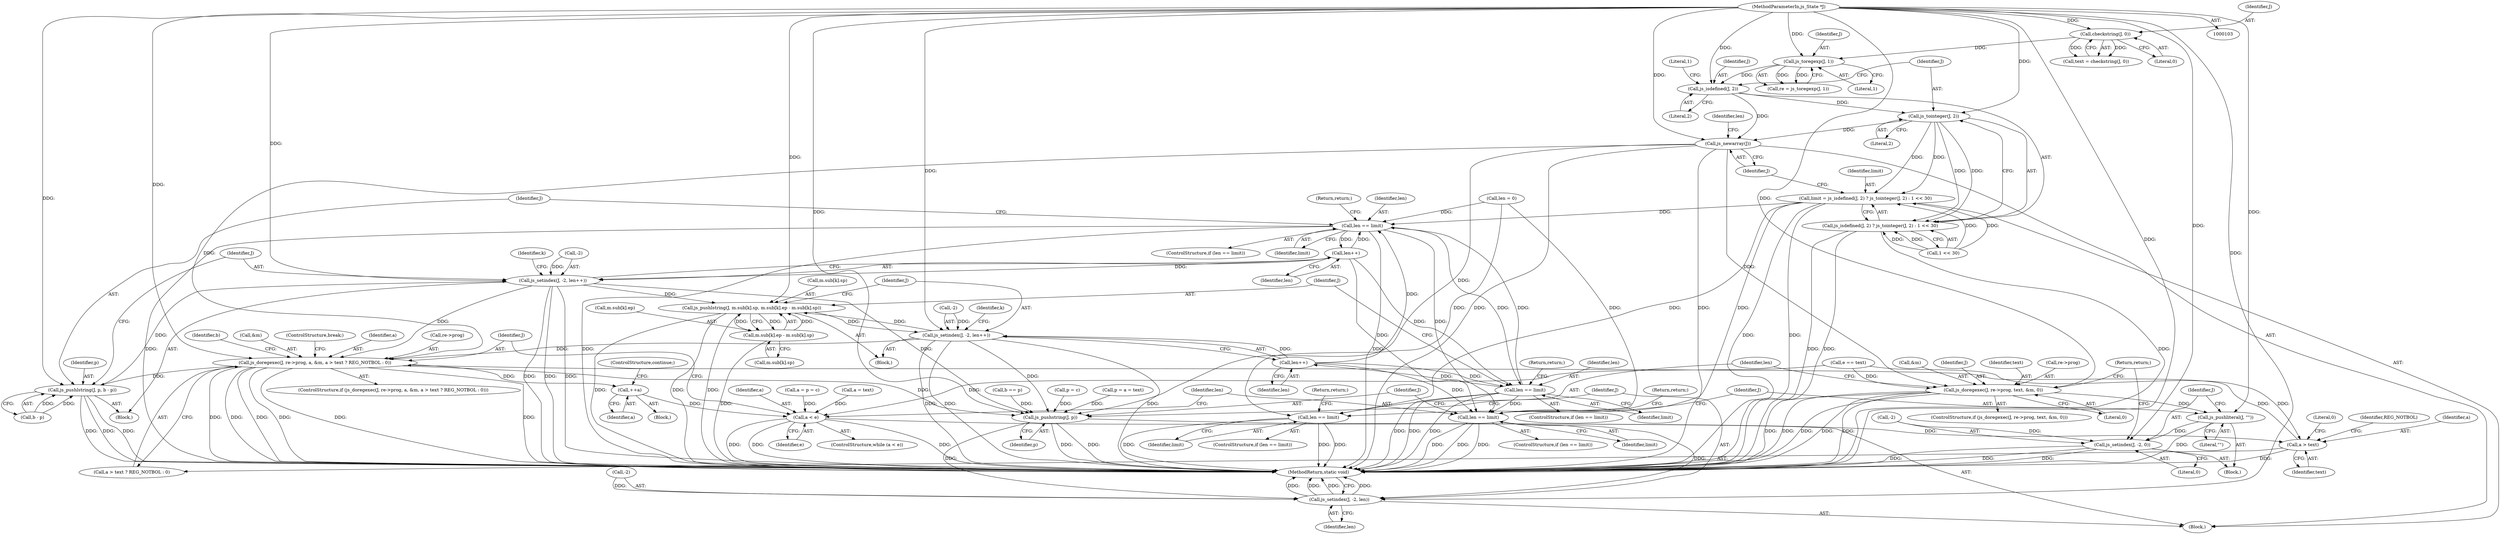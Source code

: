 digraph "0_mujs_00d4606c3baf813b7b1c176823b2729bf51002a2_4@pointer" {
"1000130" [label="(Call,js_isdefined(J, 2))"];
"1000124" [label="(Call,js_toregexp(J, 1))"];
"1000119" [label="(Call,checkstring(J, 0))"];
"1000104" [label="(MethodParameterIn,js_State *J)"];
"1000133" [label="(Call,js_tointeger(J, 2))"];
"1000127" [label="(Call,limit = js_isdefined(J, 2) ? js_tointeger(J, 2) : 1 << 30)"];
"1000167" [label="(Call,len == limit)"];
"1000233" [label="(Call,len == limit)"];
"1000247" [label="(Call,len++)"];
"1000243" [label="(Call,js_setindex(J, -2, len++))"];
"1000191" [label="(Call,js_doregexec(J, re->prog, a, &m, a > text ? REG_NOTBOL : 0))"];
"1000229" [label="(Call,++a)"];
"1000186" [label="(Call,a < e)"];
"1000200" [label="(Call,a > text)"];
"1000237" [label="(Call,js_pushlstring(J, p, b - p))"];
"1000306" [label="(Call,js_pushstring(J, p))"];
"1000309" [label="(Call,js_setindex(J, -2, len))"];
"1000266" [label="(Call,js_pushlstring(J, m.sub[k].sp, m.sub[k].ep - m.sub[k].sp))"];
"1000275" [label="(Call,m.sub[k].ep - m.sub[k].sp)"];
"1000290" [label="(Call,js_setindex(J, -2, len++))"];
"1000262" [label="(Call,len == limit)"];
"1000294" [label="(Call,len++)"];
"1000302" [label="(Call,len == limit)"];
"1000129" [label="(Call,js_isdefined(J, 2) ? js_tointeger(J, 2) : 1 << 30)"];
"1000139" [label="(Call,js_newarray(J))"];
"1000156" [label="(Call,js_doregexec(J, re->prog, text, &m, 0))"];
"1000171" [label="(Call,js_pushliteral(J, \"\"))"];
"1000174" [label="(Call,js_setindex(J, -2, 0))"];
"1000283" [label="(Call,m.sub[k].sp)"];
"1000133" [label="(Call,js_tointeger(J, 2))"];
"1000204" [label="(Literal,0)"];
"1000124" [label="(Call,js_toregexp(J, 1))"];
"1000275" [label="(Call,m.sub[k].ep - m.sub[k].sp)"];
"1000137" [label="(Literal,1)"];
"1000134" [label="(Identifier,J)"];
"1000203" [label="(Identifier,REG_NOTBOL)"];
"1000264" [label="(Identifier,limit)"];
"1000166" [label="(ControlStructure,if (len == limit))"];
"1000187" [label="(Identifier,a)"];
"1000129" [label="(Call,js_isdefined(J, 2) ? js_tointeger(J, 2) : 1 << 30)"];
"1000127" [label="(Call,limit = js_isdefined(J, 2) ? js_tointeger(J, 2) : 1 << 30)"];
"1000201" [label="(Identifier,a)"];
"1000302" [label="(Call,len == limit)"];
"1000233" [label="(Call,len == limit)"];
"1000301" [label="(ControlStructure,if (len == limit))"];
"1000135" [label="(Literal,2)"];
"1000139" [label="(Call,js_newarray(J))"];
"1000260" [label="(Block,)"];
"1000175" [label="(Identifier,J)"];
"1000298" [label="(Call,p = c)"];
"1000180" [label="(Call,p = a = text)"];
"1000132" [label="(Literal,2)"];
"1000268" [label="(Call,m.sub[k].sp)"];
"1000225" [label="(Call,b == p)"];
"1000308" [label="(Identifier,p)"];
"1000188" [label="(Identifier,e)"];
"1000172" [label="(Identifier,J)"];
"1000179" [label="(Return,return;)"];
"1000131" [label="(Identifier,J)"];
"1000185" [label="(ControlStructure,while (a < e))"];
"1000199" [label="(Call,a > text ? REG_NOTBOL : 0)"];
"1000165" [label="(Block,)"];
"1000173" [label="(Literal,\"\")"];
"1000265" [label="(Return,return;)"];
"1000168" [label="(Identifier,len)"];
"1000119" [label="(Call,checkstring(J, 0))"];
"1000230" [label="(Identifier,a)"];
"1000191" [label="(Call,js_doregexec(J, re->prog, a, &m, a > text ? REG_NOTBOL : 0))"];
"1000120" [label="(Identifier,J)"];
"1000140" [label="(Identifier,J)"];
"1000105" [label="(Block,)"];
"1000261" [label="(ControlStructure,if (len == limit))"];
"1000162" [label="(Call,&m)"];
"1000157" [label="(Identifier,J)"];
"1000229" [label="(Call,++a)"];
"1000259" [label="(Identifier,k)"];
"1000117" [label="(Call,text = checkstring(J, 0))"];
"1000189" [label="(Block,)"];
"1000235" [label="(Identifier,limit)"];
"1000306" [label="(Call,js_pushstring(J, p))"];
"1000245" [label="(Call,-2)"];
"1000228" [label="(Block,)"];
"1000303" [label="(Identifier,len)"];
"1000232" [label="(ControlStructure,if (len == limit))"];
"1000305" [label="(Return,return;)"];
"1000104" [label="(MethodParameterIn,js_State *J)"];
"1000151" [label="(Call,e == text)"];
"1000169" [label="(Identifier,limit)"];
"1000263" [label="(Identifier,len)"];
"1000190" [label="(ControlStructure,if (js_doregexec(J, re->prog, a, &m, a > text ? REG_NOTBOL : 0)))"];
"1000161" [label="(Identifier,text)"];
"1000267" [label="(Identifier,J)"];
"1000291" [label="(Identifier,J)"];
"1000141" [label="(Call,len = 0)"];
"1000200" [label="(Call,a > text)"];
"1000186" [label="(Call,a < e)"];
"1000309" [label="(Call,js_setindex(J, -2, len))"];
"1000314" [label="(MethodReturn,static void)"];
"1000155" [label="(ControlStructure,if (js_doregexec(J, re->prog, text, &m, 0)))"];
"1000292" [label="(Call,-2)"];
"1000142" [label="(Identifier,len)"];
"1000266" [label="(Call,js_pushlstring(J, m.sub[k].sp, m.sub[k].ep - m.sub[k].sp))"];
"1000240" [label="(Call,b - p)"];
"1000234" [label="(Identifier,len)"];
"1000197" [label="(Call,&m)"];
"1000126" [label="(Literal,1)"];
"1000248" [label="(Identifier,len)"];
"1000244" [label="(Identifier,J)"];
"1000176" [label="(Call,-2)"];
"1000170" [label="(Return,return;)"];
"1000121" [label="(Literal,0)"];
"1000290" [label="(Call,js_setindex(J, -2, len++))"];
"1000158" [label="(Call,re->prog)"];
"1000196" [label="(Identifier,a)"];
"1000238" [label="(Identifier,J)"];
"1000304" [label="(Identifier,limit)"];
"1000122" [label="(Call,re = js_toregexp(J, 1))"];
"1000193" [label="(Call,re->prog)"];
"1000207" [label="(Identifier,b)"];
"1000276" [label="(Call,m.sub[k].ep)"];
"1000262" [label="(Call,len == limit)"];
"1000294" [label="(Call,len++)"];
"1000192" [label="(Identifier,J)"];
"1000156" [label="(Call,js_doregexec(J, re->prog, text, &m, 0))"];
"1000239" [label="(Identifier,p)"];
"1000128" [label="(Identifier,limit)"];
"1000313" [label="(Identifier,len)"];
"1000295" [label="(Identifier,len)"];
"1000296" [label="(Call,a = p = c)"];
"1000125" [label="(Identifier,J)"];
"1000247" [label="(Call,len++)"];
"1000182" [label="(Call,a = text)"];
"1000174" [label="(Call,js_setindex(J, -2, 0))"];
"1000164" [label="(Literal,0)"];
"1000251" [label="(Identifier,k)"];
"1000171" [label="(Call,js_pushliteral(J, \"\"))"];
"1000311" [label="(Call,-2)"];
"1000178" [label="(Literal,0)"];
"1000130" [label="(Call,js_isdefined(J, 2))"];
"1000205" [label="(ControlStructure,break;)"];
"1000236" [label="(Return,return;)"];
"1000231" [label="(ControlStructure,continue;)"];
"1000237" [label="(Call,js_pushlstring(J, p, b - p))"];
"1000243" [label="(Call,js_setindex(J, -2, len++))"];
"1000307" [label="(Identifier,J)"];
"1000202" [label="(Identifier,text)"];
"1000167" [label="(Call,len == limit)"];
"1000310" [label="(Identifier,J)"];
"1000136" [label="(Call,1 << 30)"];
"1000130" -> "1000129"  [label="AST: "];
"1000130" -> "1000132"  [label="CFG: "];
"1000131" -> "1000130"  [label="AST: "];
"1000132" -> "1000130"  [label="AST: "];
"1000134" -> "1000130"  [label="CFG: "];
"1000137" -> "1000130"  [label="CFG: "];
"1000124" -> "1000130"  [label="DDG: "];
"1000104" -> "1000130"  [label="DDG: "];
"1000130" -> "1000133"  [label="DDG: "];
"1000130" -> "1000139"  [label="DDG: "];
"1000124" -> "1000122"  [label="AST: "];
"1000124" -> "1000126"  [label="CFG: "];
"1000125" -> "1000124"  [label="AST: "];
"1000126" -> "1000124"  [label="AST: "];
"1000122" -> "1000124"  [label="CFG: "];
"1000124" -> "1000122"  [label="DDG: "];
"1000124" -> "1000122"  [label="DDG: "];
"1000119" -> "1000124"  [label="DDG: "];
"1000104" -> "1000124"  [label="DDG: "];
"1000119" -> "1000117"  [label="AST: "];
"1000119" -> "1000121"  [label="CFG: "];
"1000120" -> "1000119"  [label="AST: "];
"1000121" -> "1000119"  [label="AST: "];
"1000117" -> "1000119"  [label="CFG: "];
"1000119" -> "1000117"  [label="DDG: "];
"1000119" -> "1000117"  [label="DDG: "];
"1000104" -> "1000119"  [label="DDG: "];
"1000104" -> "1000103"  [label="AST: "];
"1000104" -> "1000314"  [label="DDG: "];
"1000104" -> "1000133"  [label="DDG: "];
"1000104" -> "1000139"  [label="DDG: "];
"1000104" -> "1000156"  [label="DDG: "];
"1000104" -> "1000171"  [label="DDG: "];
"1000104" -> "1000174"  [label="DDG: "];
"1000104" -> "1000191"  [label="DDG: "];
"1000104" -> "1000237"  [label="DDG: "];
"1000104" -> "1000243"  [label="DDG: "];
"1000104" -> "1000266"  [label="DDG: "];
"1000104" -> "1000290"  [label="DDG: "];
"1000104" -> "1000306"  [label="DDG: "];
"1000104" -> "1000309"  [label="DDG: "];
"1000133" -> "1000129"  [label="AST: "];
"1000133" -> "1000135"  [label="CFG: "];
"1000134" -> "1000133"  [label="AST: "];
"1000135" -> "1000133"  [label="AST: "];
"1000129" -> "1000133"  [label="CFG: "];
"1000133" -> "1000127"  [label="DDG: "];
"1000133" -> "1000127"  [label="DDG: "];
"1000133" -> "1000129"  [label="DDG: "];
"1000133" -> "1000129"  [label="DDG: "];
"1000133" -> "1000139"  [label="DDG: "];
"1000127" -> "1000105"  [label="AST: "];
"1000127" -> "1000129"  [label="CFG: "];
"1000128" -> "1000127"  [label="AST: "];
"1000129" -> "1000127"  [label="AST: "];
"1000140" -> "1000127"  [label="CFG: "];
"1000127" -> "1000314"  [label="DDG: "];
"1000127" -> "1000314"  [label="DDG: "];
"1000136" -> "1000127"  [label="DDG: "];
"1000136" -> "1000127"  [label="DDG: "];
"1000127" -> "1000167"  [label="DDG: "];
"1000127" -> "1000233"  [label="DDG: "];
"1000127" -> "1000302"  [label="DDG: "];
"1000167" -> "1000166"  [label="AST: "];
"1000167" -> "1000169"  [label="CFG: "];
"1000168" -> "1000167"  [label="AST: "];
"1000169" -> "1000167"  [label="AST: "];
"1000170" -> "1000167"  [label="CFG: "];
"1000172" -> "1000167"  [label="CFG: "];
"1000167" -> "1000314"  [label="DDG: "];
"1000167" -> "1000314"  [label="DDG: "];
"1000167" -> "1000314"  [label="DDG: "];
"1000141" -> "1000167"  [label="DDG: "];
"1000233" -> "1000232"  [label="AST: "];
"1000233" -> "1000235"  [label="CFG: "];
"1000234" -> "1000233"  [label="AST: "];
"1000235" -> "1000233"  [label="AST: "];
"1000236" -> "1000233"  [label="CFG: "];
"1000238" -> "1000233"  [label="CFG: "];
"1000233" -> "1000314"  [label="DDG: "];
"1000233" -> "1000314"  [label="DDG: "];
"1000233" -> "1000314"  [label="DDG: "];
"1000247" -> "1000233"  [label="DDG: "];
"1000141" -> "1000233"  [label="DDG: "];
"1000294" -> "1000233"  [label="DDG: "];
"1000262" -> "1000233"  [label="DDG: "];
"1000233" -> "1000247"  [label="DDG: "];
"1000233" -> "1000262"  [label="DDG: "];
"1000233" -> "1000302"  [label="DDG: "];
"1000247" -> "1000243"  [label="AST: "];
"1000247" -> "1000248"  [label="CFG: "];
"1000248" -> "1000247"  [label="AST: "];
"1000243" -> "1000247"  [label="CFG: "];
"1000247" -> "1000243"  [label="DDG: "];
"1000247" -> "1000262"  [label="DDG: "];
"1000247" -> "1000302"  [label="DDG: "];
"1000243" -> "1000189"  [label="AST: "];
"1000244" -> "1000243"  [label="AST: "];
"1000245" -> "1000243"  [label="AST: "];
"1000251" -> "1000243"  [label="CFG: "];
"1000243" -> "1000314"  [label="DDG: "];
"1000243" -> "1000314"  [label="DDG: "];
"1000243" -> "1000314"  [label="DDG: "];
"1000243" -> "1000191"  [label="DDG: "];
"1000237" -> "1000243"  [label="DDG: "];
"1000245" -> "1000243"  [label="DDG: "];
"1000243" -> "1000266"  [label="DDG: "];
"1000243" -> "1000306"  [label="DDG: "];
"1000191" -> "1000190"  [label="AST: "];
"1000191" -> "1000199"  [label="CFG: "];
"1000192" -> "1000191"  [label="AST: "];
"1000193" -> "1000191"  [label="AST: "];
"1000196" -> "1000191"  [label="AST: "];
"1000197" -> "1000191"  [label="AST: "];
"1000199" -> "1000191"  [label="AST: "];
"1000205" -> "1000191"  [label="CFG: "];
"1000207" -> "1000191"  [label="CFG: "];
"1000191" -> "1000314"  [label="DDG: "];
"1000191" -> "1000314"  [label="DDG: "];
"1000191" -> "1000314"  [label="DDG: "];
"1000191" -> "1000314"  [label="DDG: "];
"1000191" -> "1000314"  [label="DDG: "];
"1000191" -> "1000314"  [label="DDG: "];
"1000290" -> "1000191"  [label="DDG: "];
"1000139" -> "1000191"  [label="DDG: "];
"1000200" -> "1000191"  [label="DDG: "];
"1000191" -> "1000229"  [label="DDG: "];
"1000191" -> "1000237"  [label="DDG: "];
"1000191" -> "1000306"  [label="DDG: "];
"1000229" -> "1000228"  [label="AST: "];
"1000229" -> "1000230"  [label="CFG: "];
"1000230" -> "1000229"  [label="AST: "];
"1000231" -> "1000229"  [label="CFG: "];
"1000229" -> "1000186"  [label="DDG: "];
"1000186" -> "1000185"  [label="AST: "];
"1000186" -> "1000188"  [label="CFG: "];
"1000187" -> "1000186"  [label="AST: "];
"1000188" -> "1000186"  [label="AST: "];
"1000192" -> "1000186"  [label="CFG: "];
"1000303" -> "1000186"  [label="CFG: "];
"1000186" -> "1000314"  [label="DDG: "];
"1000186" -> "1000314"  [label="DDG: "];
"1000186" -> "1000314"  [label="DDG: "];
"1000296" -> "1000186"  [label="DDG: "];
"1000182" -> "1000186"  [label="DDG: "];
"1000151" -> "1000186"  [label="DDG: "];
"1000186" -> "1000200"  [label="DDG: "];
"1000200" -> "1000199"  [label="AST: "];
"1000200" -> "1000202"  [label="CFG: "];
"1000201" -> "1000200"  [label="AST: "];
"1000202" -> "1000200"  [label="AST: "];
"1000203" -> "1000200"  [label="CFG: "];
"1000204" -> "1000200"  [label="CFG: "];
"1000200" -> "1000314"  [label="DDG: "];
"1000151" -> "1000200"  [label="DDG: "];
"1000237" -> "1000189"  [label="AST: "];
"1000237" -> "1000240"  [label="CFG: "];
"1000238" -> "1000237"  [label="AST: "];
"1000239" -> "1000237"  [label="AST: "];
"1000240" -> "1000237"  [label="AST: "];
"1000244" -> "1000237"  [label="CFG: "];
"1000237" -> "1000314"  [label="DDG: "];
"1000237" -> "1000314"  [label="DDG: "];
"1000237" -> "1000314"  [label="DDG: "];
"1000240" -> "1000237"  [label="DDG: "];
"1000240" -> "1000237"  [label="DDG: "];
"1000306" -> "1000105"  [label="AST: "];
"1000306" -> "1000308"  [label="CFG: "];
"1000307" -> "1000306"  [label="AST: "];
"1000308" -> "1000306"  [label="AST: "];
"1000310" -> "1000306"  [label="CFG: "];
"1000306" -> "1000314"  [label="DDG: "];
"1000306" -> "1000314"  [label="DDG: "];
"1000290" -> "1000306"  [label="DDG: "];
"1000139" -> "1000306"  [label="DDG: "];
"1000225" -> "1000306"  [label="DDG: "];
"1000298" -> "1000306"  [label="DDG: "];
"1000180" -> "1000306"  [label="DDG: "];
"1000306" -> "1000309"  [label="DDG: "];
"1000309" -> "1000105"  [label="AST: "];
"1000309" -> "1000313"  [label="CFG: "];
"1000310" -> "1000309"  [label="AST: "];
"1000311" -> "1000309"  [label="AST: "];
"1000313" -> "1000309"  [label="AST: "];
"1000314" -> "1000309"  [label="CFG: "];
"1000309" -> "1000314"  [label="DDG: "];
"1000309" -> "1000314"  [label="DDG: "];
"1000309" -> "1000314"  [label="DDG: "];
"1000309" -> "1000314"  [label="DDG: "];
"1000311" -> "1000309"  [label="DDG: "];
"1000302" -> "1000309"  [label="DDG: "];
"1000266" -> "1000260"  [label="AST: "];
"1000266" -> "1000275"  [label="CFG: "];
"1000267" -> "1000266"  [label="AST: "];
"1000268" -> "1000266"  [label="AST: "];
"1000275" -> "1000266"  [label="AST: "];
"1000291" -> "1000266"  [label="CFG: "];
"1000266" -> "1000314"  [label="DDG: "];
"1000266" -> "1000314"  [label="DDG: "];
"1000266" -> "1000314"  [label="DDG: "];
"1000290" -> "1000266"  [label="DDG: "];
"1000275" -> "1000266"  [label="DDG: "];
"1000275" -> "1000266"  [label="DDG: "];
"1000266" -> "1000275"  [label="DDG: "];
"1000266" -> "1000290"  [label="DDG: "];
"1000275" -> "1000283"  [label="CFG: "];
"1000276" -> "1000275"  [label="AST: "];
"1000283" -> "1000275"  [label="AST: "];
"1000275" -> "1000314"  [label="DDG: "];
"1000290" -> "1000260"  [label="AST: "];
"1000290" -> "1000294"  [label="CFG: "];
"1000291" -> "1000290"  [label="AST: "];
"1000292" -> "1000290"  [label="AST: "];
"1000294" -> "1000290"  [label="AST: "];
"1000259" -> "1000290"  [label="CFG: "];
"1000290" -> "1000314"  [label="DDG: "];
"1000290" -> "1000314"  [label="DDG: "];
"1000290" -> "1000314"  [label="DDG: "];
"1000292" -> "1000290"  [label="DDG: "];
"1000294" -> "1000290"  [label="DDG: "];
"1000262" -> "1000261"  [label="AST: "];
"1000262" -> "1000264"  [label="CFG: "];
"1000263" -> "1000262"  [label="AST: "];
"1000264" -> "1000262"  [label="AST: "];
"1000265" -> "1000262"  [label="CFG: "];
"1000267" -> "1000262"  [label="CFG: "];
"1000262" -> "1000314"  [label="DDG: "];
"1000262" -> "1000314"  [label="DDG: "];
"1000262" -> "1000314"  [label="DDG: "];
"1000294" -> "1000262"  [label="DDG: "];
"1000262" -> "1000294"  [label="DDG: "];
"1000262" -> "1000302"  [label="DDG: "];
"1000294" -> "1000295"  [label="CFG: "];
"1000295" -> "1000294"  [label="AST: "];
"1000294" -> "1000302"  [label="DDG: "];
"1000302" -> "1000301"  [label="AST: "];
"1000302" -> "1000304"  [label="CFG: "];
"1000303" -> "1000302"  [label="AST: "];
"1000304" -> "1000302"  [label="AST: "];
"1000305" -> "1000302"  [label="CFG: "];
"1000307" -> "1000302"  [label="CFG: "];
"1000302" -> "1000314"  [label="DDG: "];
"1000302" -> "1000314"  [label="DDG: "];
"1000302" -> "1000314"  [label="DDG: "];
"1000141" -> "1000302"  [label="DDG: "];
"1000129" -> "1000136"  [label="CFG: "];
"1000136" -> "1000129"  [label="AST: "];
"1000129" -> "1000314"  [label="DDG: "];
"1000129" -> "1000314"  [label="DDG: "];
"1000129" -> "1000314"  [label="DDG: "];
"1000136" -> "1000129"  [label="DDG: "];
"1000136" -> "1000129"  [label="DDG: "];
"1000139" -> "1000105"  [label="AST: "];
"1000139" -> "1000140"  [label="CFG: "];
"1000140" -> "1000139"  [label="AST: "];
"1000142" -> "1000139"  [label="CFG: "];
"1000139" -> "1000314"  [label="DDG: "];
"1000139" -> "1000314"  [label="DDG: "];
"1000139" -> "1000156"  [label="DDG: "];
"1000156" -> "1000155"  [label="AST: "];
"1000156" -> "1000164"  [label="CFG: "];
"1000157" -> "1000156"  [label="AST: "];
"1000158" -> "1000156"  [label="AST: "];
"1000161" -> "1000156"  [label="AST: "];
"1000162" -> "1000156"  [label="AST: "];
"1000164" -> "1000156"  [label="AST: "];
"1000168" -> "1000156"  [label="CFG: "];
"1000179" -> "1000156"  [label="CFG: "];
"1000156" -> "1000314"  [label="DDG: "];
"1000156" -> "1000314"  [label="DDG: "];
"1000156" -> "1000314"  [label="DDG: "];
"1000156" -> "1000314"  [label="DDG: "];
"1000156" -> "1000314"  [label="DDG: "];
"1000151" -> "1000156"  [label="DDG: "];
"1000156" -> "1000171"  [label="DDG: "];
"1000171" -> "1000165"  [label="AST: "];
"1000171" -> "1000173"  [label="CFG: "];
"1000172" -> "1000171"  [label="AST: "];
"1000173" -> "1000171"  [label="AST: "];
"1000175" -> "1000171"  [label="CFG: "];
"1000171" -> "1000314"  [label="DDG: "];
"1000171" -> "1000174"  [label="DDG: "];
"1000174" -> "1000165"  [label="AST: "];
"1000174" -> "1000178"  [label="CFG: "];
"1000175" -> "1000174"  [label="AST: "];
"1000176" -> "1000174"  [label="AST: "];
"1000178" -> "1000174"  [label="AST: "];
"1000179" -> "1000174"  [label="CFG: "];
"1000174" -> "1000314"  [label="DDG: "];
"1000174" -> "1000314"  [label="DDG: "];
"1000174" -> "1000314"  [label="DDG: "];
"1000176" -> "1000174"  [label="DDG: "];
}
